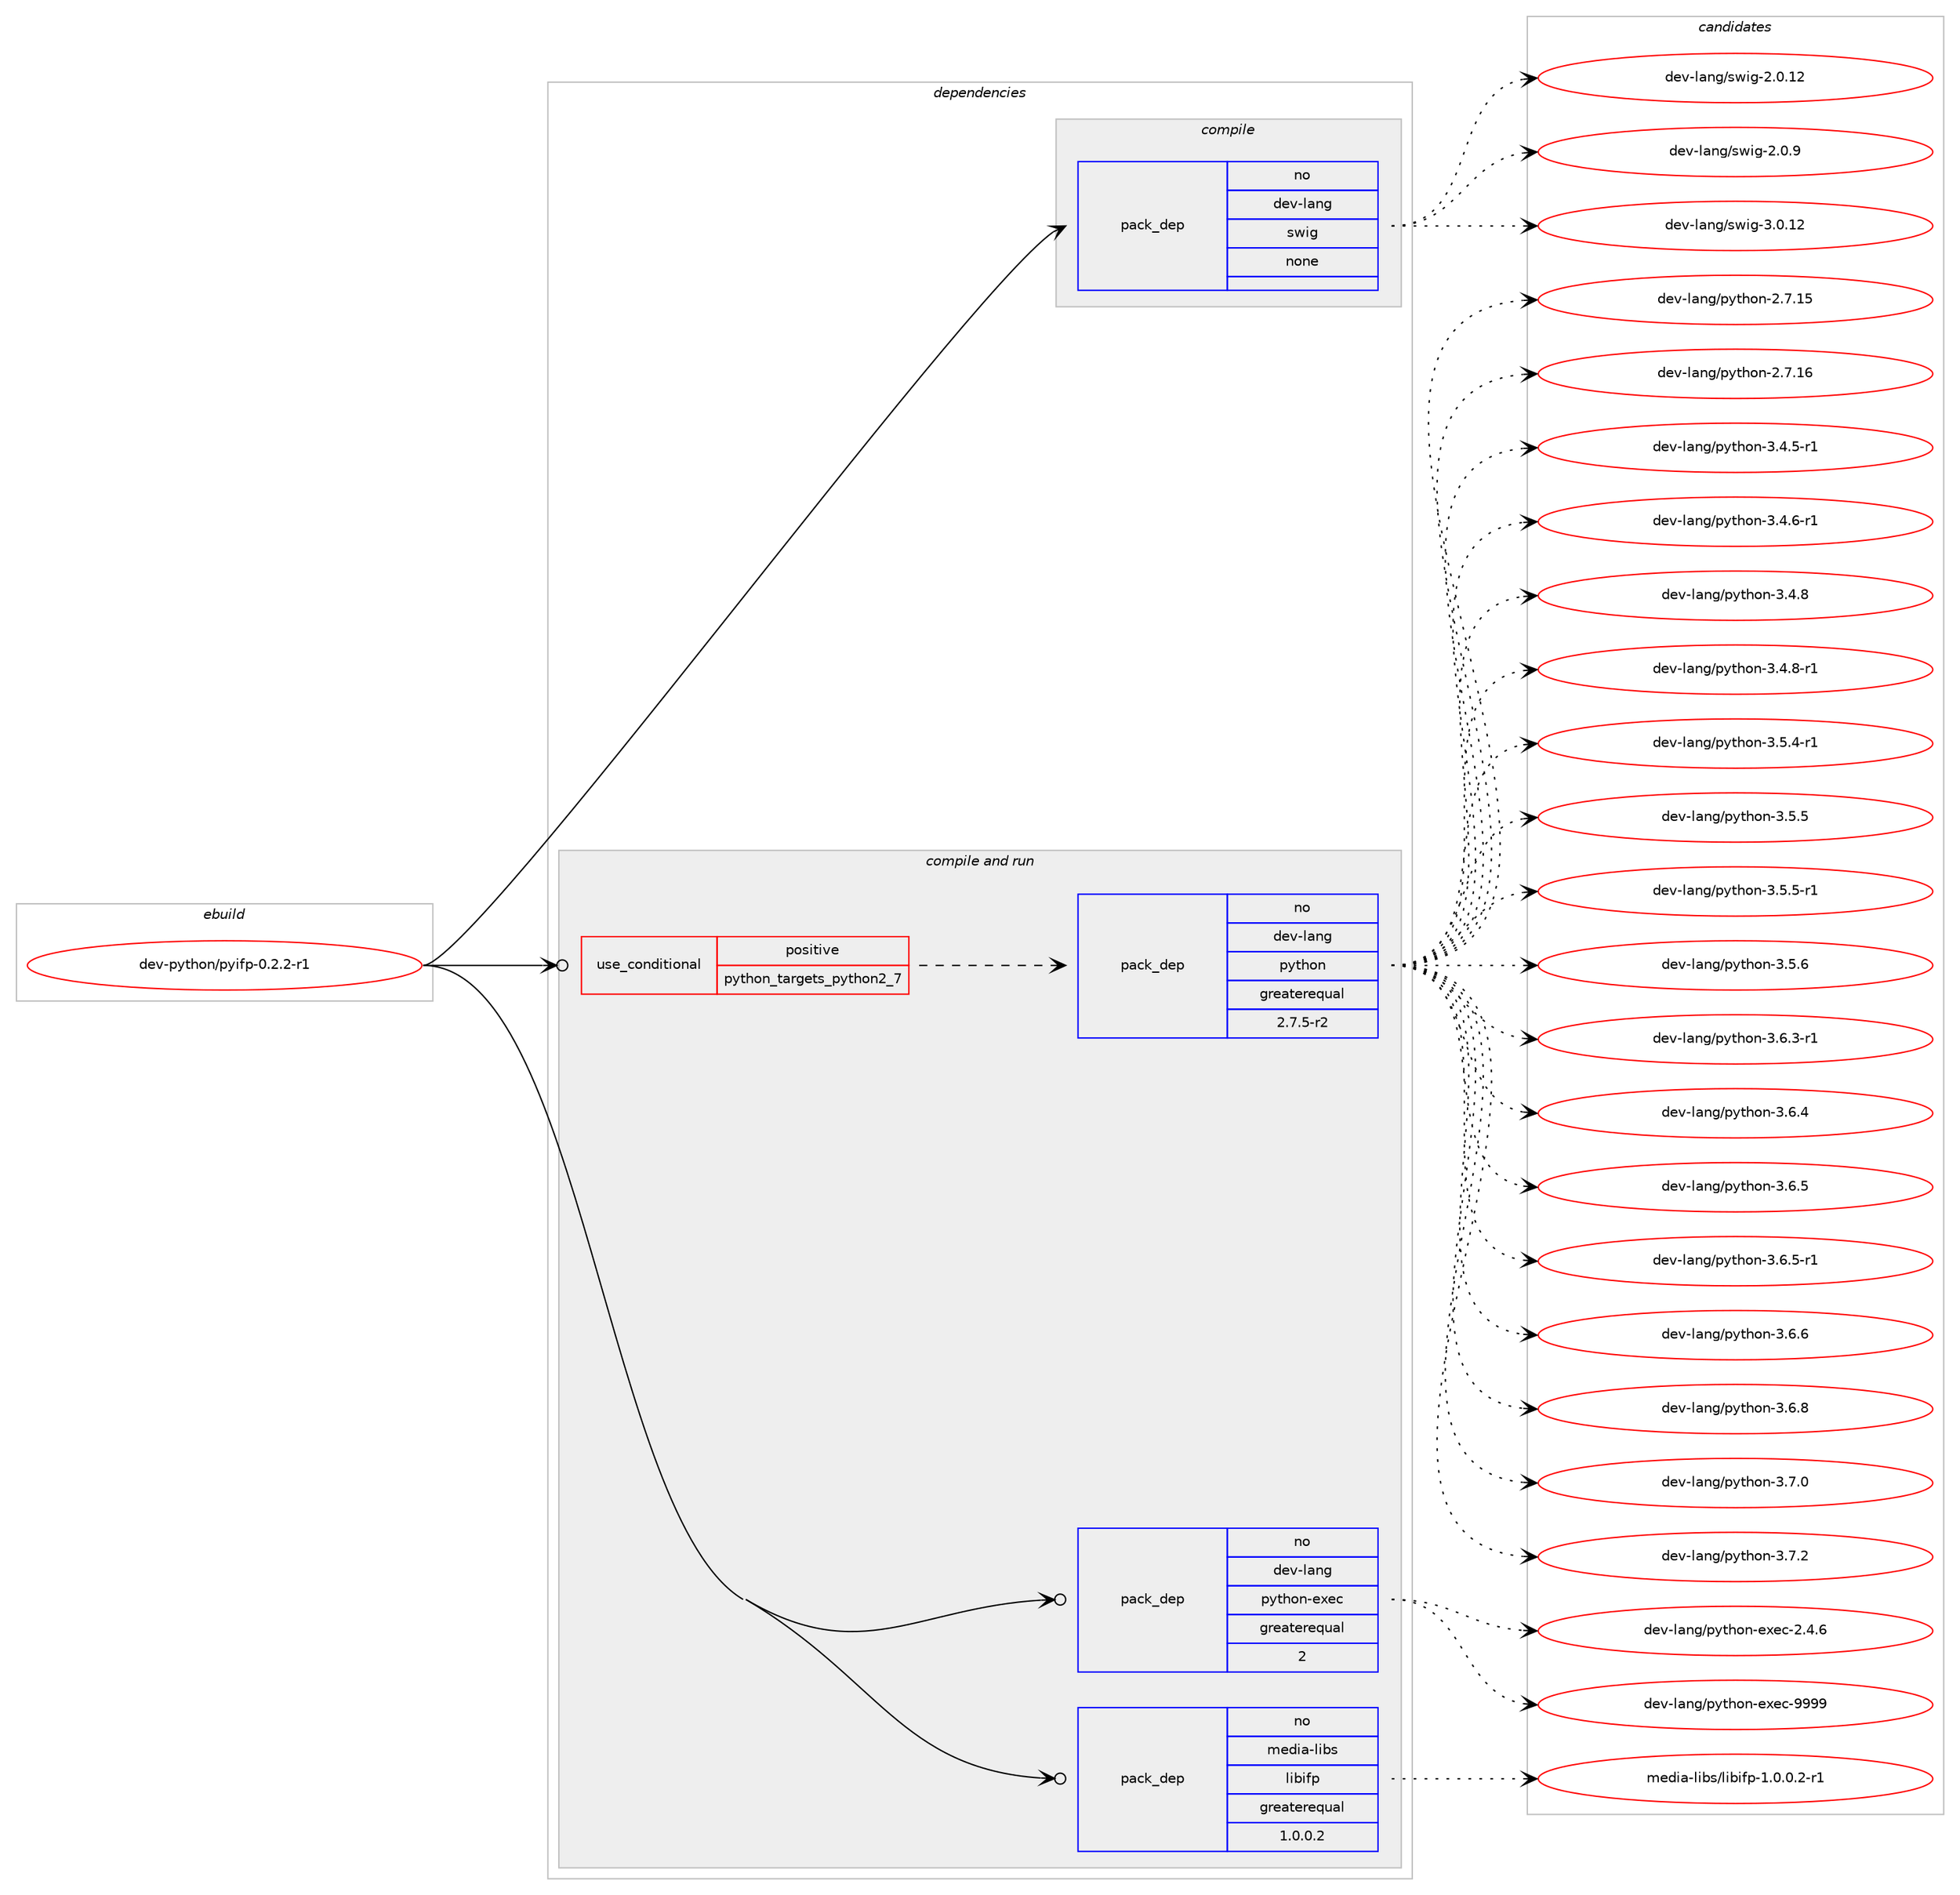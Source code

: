 digraph prolog {

# *************
# Graph options
# *************

newrank=true;
concentrate=true;
compound=true;
graph [rankdir=LR,fontname=Helvetica,fontsize=10,ranksep=1.5];#, ranksep=2.5, nodesep=0.2];
edge  [arrowhead=vee];
node  [fontname=Helvetica,fontsize=10];

# **********
# The ebuild
# **********

subgraph cluster_leftcol {
color=gray;
rank=same;
label=<<i>ebuild</i>>;
id [label="dev-python/pyifp-0.2.2-r1", color=red, width=4, href="../dev-python/pyifp-0.2.2-r1.svg"];
}

# ****************
# The dependencies
# ****************

subgraph cluster_midcol {
color=gray;
label=<<i>dependencies</i>>;
subgraph cluster_compile {
fillcolor="#eeeeee";
style=filled;
label=<<i>compile</i>>;
subgraph pack1025633 {
dependency1429984 [label=<<TABLE BORDER="0" CELLBORDER="1" CELLSPACING="0" CELLPADDING="4" WIDTH="220"><TR><TD ROWSPAN="6" CELLPADDING="30">pack_dep</TD></TR><TR><TD WIDTH="110">no</TD></TR><TR><TD>dev-lang</TD></TR><TR><TD>swig</TD></TR><TR><TD>none</TD></TR><TR><TD></TD></TR></TABLE>>, shape=none, color=blue];
}
id:e -> dependency1429984:w [weight=20,style="solid",arrowhead="vee"];
}
subgraph cluster_compileandrun {
fillcolor="#eeeeee";
style=filled;
label=<<i>compile and run</i>>;
subgraph cond381031 {
dependency1429985 [label=<<TABLE BORDER="0" CELLBORDER="1" CELLSPACING="0" CELLPADDING="4"><TR><TD ROWSPAN="3" CELLPADDING="10">use_conditional</TD></TR><TR><TD>positive</TD></TR><TR><TD>python_targets_python2_7</TD></TR></TABLE>>, shape=none, color=red];
subgraph pack1025634 {
dependency1429986 [label=<<TABLE BORDER="0" CELLBORDER="1" CELLSPACING="0" CELLPADDING="4" WIDTH="220"><TR><TD ROWSPAN="6" CELLPADDING="30">pack_dep</TD></TR><TR><TD WIDTH="110">no</TD></TR><TR><TD>dev-lang</TD></TR><TR><TD>python</TD></TR><TR><TD>greaterequal</TD></TR><TR><TD>2.7.5-r2</TD></TR></TABLE>>, shape=none, color=blue];
}
dependency1429985:e -> dependency1429986:w [weight=20,style="dashed",arrowhead="vee"];
}
id:e -> dependency1429985:w [weight=20,style="solid",arrowhead="odotvee"];
subgraph pack1025635 {
dependency1429987 [label=<<TABLE BORDER="0" CELLBORDER="1" CELLSPACING="0" CELLPADDING="4" WIDTH="220"><TR><TD ROWSPAN="6" CELLPADDING="30">pack_dep</TD></TR><TR><TD WIDTH="110">no</TD></TR><TR><TD>dev-lang</TD></TR><TR><TD>python-exec</TD></TR><TR><TD>greaterequal</TD></TR><TR><TD>2</TD></TR></TABLE>>, shape=none, color=blue];
}
id:e -> dependency1429987:w [weight=20,style="solid",arrowhead="odotvee"];
subgraph pack1025636 {
dependency1429988 [label=<<TABLE BORDER="0" CELLBORDER="1" CELLSPACING="0" CELLPADDING="4" WIDTH="220"><TR><TD ROWSPAN="6" CELLPADDING="30">pack_dep</TD></TR><TR><TD WIDTH="110">no</TD></TR><TR><TD>media-libs</TD></TR><TR><TD>libifp</TD></TR><TR><TD>greaterequal</TD></TR><TR><TD>1.0.0.2</TD></TR></TABLE>>, shape=none, color=blue];
}
id:e -> dependency1429988:w [weight=20,style="solid",arrowhead="odotvee"];
}
subgraph cluster_run {
fillcolor="#eeeeee";
style=filled;
label=<<i>run</i>>;
}
}

# **************
# The candidates
# **************

subgraph cluster_choices {
rank=same;
color=gray;
label=<<i>candidates</i>>;

subgraph choice1025633 {
color=black;
nodesep=1;
choice10010111845108971101034711511910510345504648464950 [label="dev-lang/swig-2.0.12", color=red, width=4,href="../dev-lang/swig-2.0.12.svg"];
choice100101118451089711010347115119105103455046484657 [label="dev-lang/swig-2.0.9", color=red, width=4,href="../dev-lang/swig-2.0.9.svg"];
choice10010111845108971101034711511910510345514648464950 [label="dev-lang/swig-3.0.12", color=red, width=4,href="../dev-lang/swig-3.0.12.svg"];
dependency1429984:e -> choice10010111845108971101034711511910510345504648464950:w [style=dotted,weight="100"];
dependency1429984:e -> choice100101118451089711010347115119105103455046484657:w [style=dotted,weight="100"];
dependency1429984:e -> choice10010111845108971101034711511910510345514648464950:w [style=dotted,weight="100"];
}
subgraph choice1025634 {
color=black;
nodesep=1;
choice10010111845108971101034711212111610411111045504655464953 [label="dev-lang/python-2.7.15", color=red, width=4,href="../dev-lang/python-2.7.15.svg"];
choice10010111845108971101034711212111610411111045504655464954 [label="dev-lang/python-2.7.16", color=red, width=4,href="../dev-lang/python-2.7.16.svg"];
choice1001011184510897110103471121211161041111104551465246534511449 [label="dev-lang/python-3.4.5-r1", color=red, width=4,href="../dev-lang/python-3.4.5-r1.svg"];
choice1001011184510897110103471121211161041111104551465246544511449 [label="dev-lang/python-3.4.6-r1", color=red, width=4,href="../dev-lang/python-3.4.6-r1.svg"];
choice100101118451089711010347112121116104111110455146524656 [label="dev-lang/python-3.4.8", color=red, width=4,href="../dev-lang/python-3.4.8.svg"];
choice1001011184510897110103471121211161041111104551465246564511449 [label="dev-lang/python-3.4.8-r1", color=red, width=4,href="../dev-lang/python-3.4.8-r1.svg"];
choice1001011184510897110103471121211161041111104551465346524511449 [label="dev-lang/python-3.5.4-r1", color=red, width=4,href="../dev-lang/python-3.5.4-r1.svg"];
choice100101118451089711010347112121116104111110455146534653 [label="dev-lang/python-3.5.5", color=red, width=4,href="../dev-lang/python-3.5.5.svg"];
choice1001011184510897110103471121211161041111104551465346534511449 [label="dev-lang/python-3.5.5-r1", color=red, width=4,href="../dev-lang/python-3.5.5-r1.svg"];
choice100101118451089711010347112121116104111110455146534654 [label="dev-lang/python-3.5.6", color=red, width=4,href="../dev-lang/python-3.5.6.svg"];
choice1001011184510897110103471121211161041111104551465446514511449 [label="dev-lang/python-3.6.3-r1", color=red, width=4,href="../dev-lang/python-3.6.3-r1.svg"];
choice100101118451089711010347112121116104111110455146544652 [label="dev-lang/python-3.6.4", color=red, width=4,href="../dev-lang/python-3.6.4.svg"];
choice100101118451089711010347112121116104111110455146544653 [label="dev-lang/python-3.6.5", color=red, width=4,href="../dev-lang/python-3.6.5.svg"];
choice1001011184510897110103471121211161041111104551465446534511449 [label="dev-lang/python-3.6.5-r1", color=red, width=4,href="../dev-lang/python-3.6.5-r1.svg"];
choice100101118451089711010347112121116104111110455146544654 [label="dev-lang/python-3.6.6", color=red, width=4,href="../dev-lang/python-3.6.6.svg"];
choice100101118451089711010347112121116104111110455146544656 [label="dev-lang/python-3.6.8", color=red, width=4,href="../dev-lang/python-3.6.8.svg"];
choice100101118451089711010347112121116104111110455146554648 [label="dev-lang/python-3.7.0", color=red, width=4,href="../dev-lang/python-3.7.0.svg"];
choice100101118451089711010347112121116104111110455146554650 [label="dev-lang/python-3.7.2", color=red, width=4,href="../dev-lang/python-3.7.2.svg"];
dependency1429986:e -> choice10010111845108971101034711212111610411111045504655464953:w [style=dotted,weight="100"];
dependency1429986:e -> choice10010111845108971101034711212111610411111045504655464954:w [style=dotted,weight="100"];
dependency1429986:e -> choice1001011184510897110103471121211161041111104551465246534511449:w [style=dotted,weight="100"];
dependency1429986:e -> choice1001011184510897110103471121211161041111104551465246544511449:w [style=dotted,weight="100"];
dependency1429986:e -> choice100101118451089711010347112121116104111110455146524656:w [style=dotted,weight="100"];
dependency1429986:e -> choice1001011184510897110103471121211161041111104551465246564511449:w [style=dotted,weight="100"];
dependency1429986:e -> choice1001011184510897110103471121211161041111104551465346524511449:w [style=dotted,weight="100"];
dependency1429986:e -> choice100101118451089711010347112121116104111110455146534653:w [style=dotted,weight="100"];
dependency1429986:e -> choice1001011184510897110103471121211161041111104551465346534511449:w [style=dotted,weight="100"];
dependency1429986:e -> choice100101118451089711010347112121116104111110455146534654:w [style=dotted,weight="100"];
dependency1429986:e -> choice1001011184510897110103471121211161041111104551465446514511449:w [style=dotted,weight="100"];
dependency1429986:e -> choice100101118451089711010347112121116104111110455146544652:w [style=dotted,weight="100"];
dependency1429986:e -> choice100101118451089711010347112121116104111110455146544653:w [style=dotted,weight="100"];
dependency1429986:e -> choice1001011184510897110103471121211161041111104551465446534511449:w [style=dotted,weight="100"];
dependency1429986:e -> choice100101118451089711010347112121116104111110455146544654:w [style=dotted,weight="100"];
dependency1429986:e -> choice100101118451089711010347112121116104111110455146544656:w [style=dotted,weight="100"];
dependency1429986:e -> choice100101118451089711010347112121116104111110455146554648:w [style=dotted,weight="100"];
dependency1429986:e -> choice100101118451089711010347112121116104111110455146554650:w [style=dotted,weight="100"];
}
subgraph choice1025635 {
color=black;
nodesep=1;
choice1001011184510897110103471121211161041111104510112010199455046524654 [label="dev-lang/python-exec-2.4.6", color=red, width=4,href="../dev-lang/python-exec-2.4.6.svg"];
choice10010111845108971101034711212111610411111045101120101994557575757 [label="dev-lang/python-exec-9999", color=red, width=4,href="../dev-lang/python-exec-9999.svg"];
dependency1429987:e -> choice1001011184510897110103471121211161041111104510112010199455046524654:w [style=dotted,weight="100"];
dependency1429987:e -> choice10010111845108971101034711212111610411111045101120101994557575757:w [style=dotted,weight="100"];
}
subgraph choice1025636 {
color=black;
nodesep=1;
choice109101100105974510810598115471081059810510211245494648464846504511449 [label="media-libs/libifp-1.0.0.2-r1", color=red, width=4,href="../media-libs/libifp-1.0.0.2-r1.svg"];
dependency1429988:e -> choice109101100105974510810598115471081059810510211245494648464846504511449:w [style=dotted,weight="100"];
}
}

}
